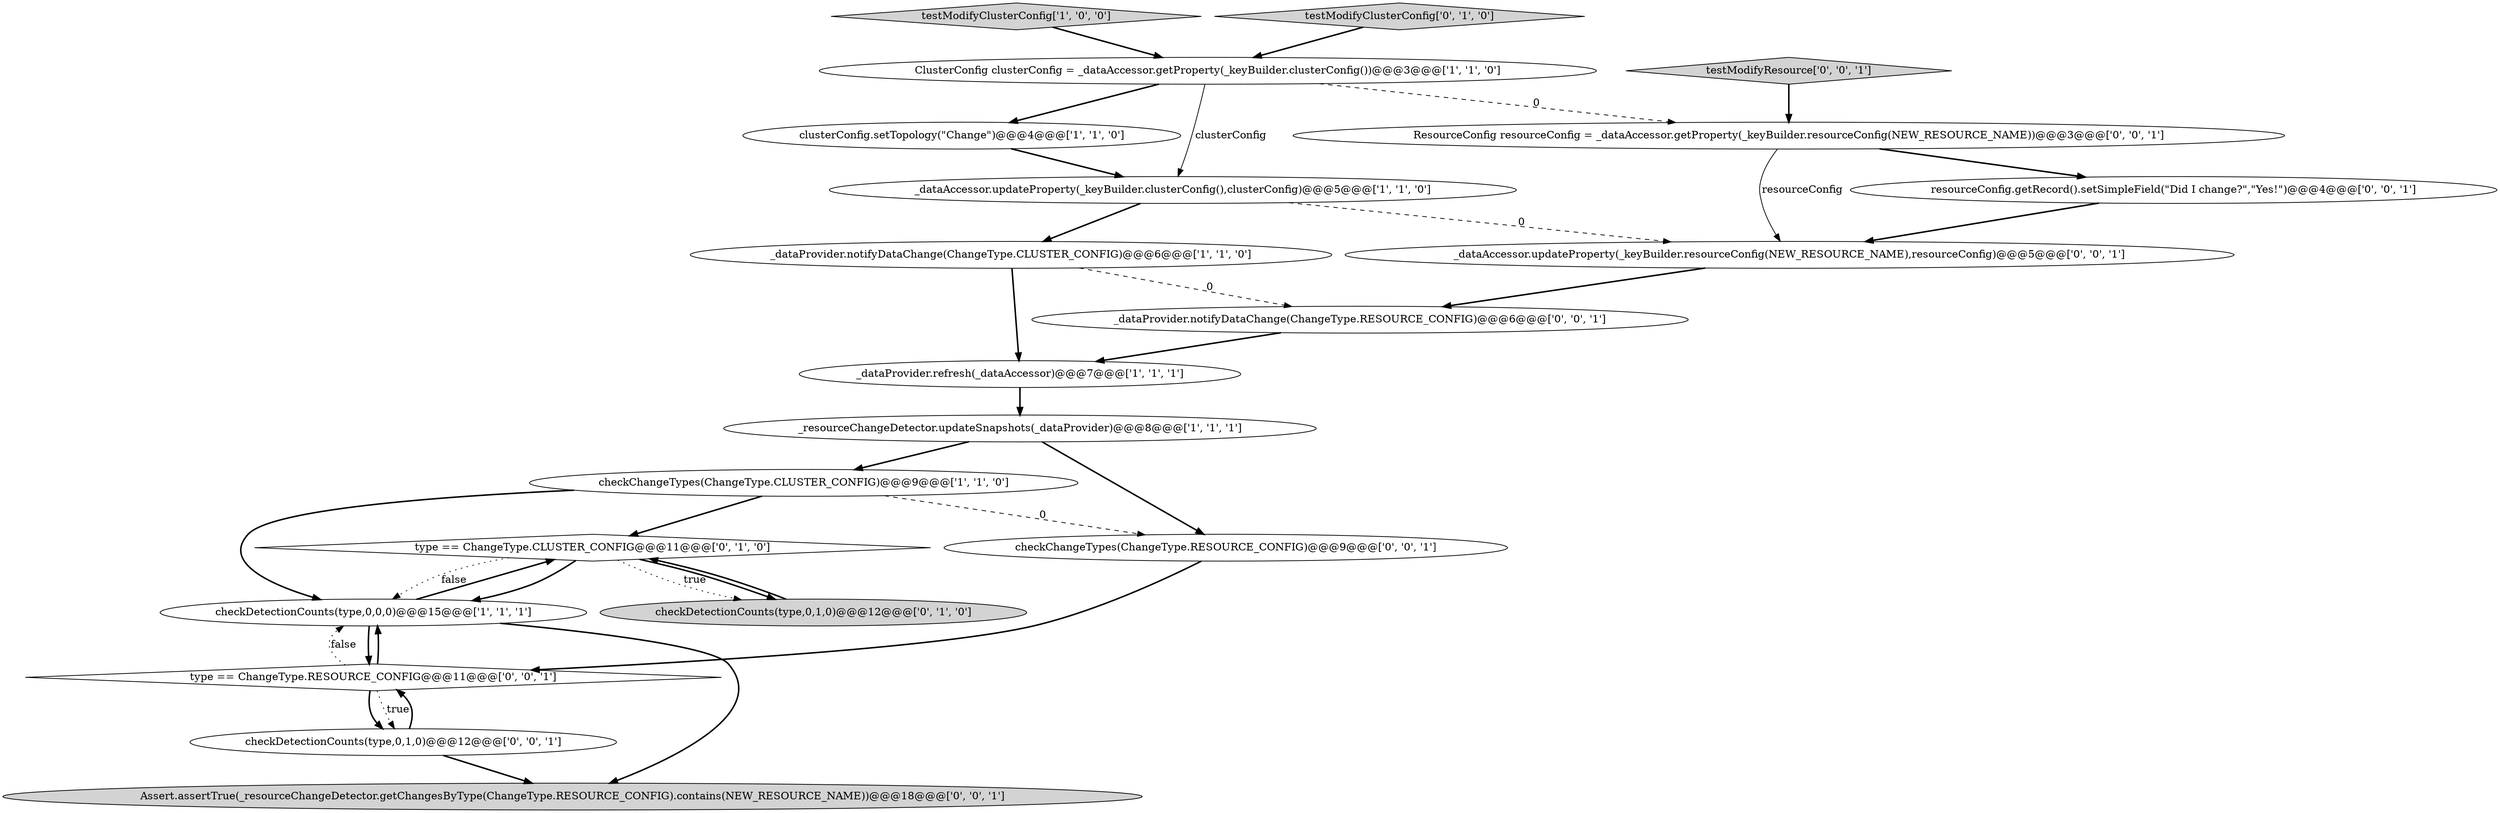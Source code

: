 digraph {
11 [style = filled, label = "type == ChangeType.CLUSTER_CONFIG@@@11@@@['0', '1', '0']", fillcolor = white, shape = diamond image = "AAA1AAABBB2BBB"];
8 [style = filled, label = "checkChangeTypes(ChangeType.CLUSTER_CONFIG)@@@9@@@['1', '1', '0']", fillcolor = white, shape = ellipse image = "AAA0AAABBB1BBB"];
20 [style = filled, label = "_dataAccessor.updateProperty(_keyBuilder.resourceConfig(NEW_RESOURCE_NAME),resourceConfig)@@@5@@@['0', '0', '1']", fillcolor = white, shape = ellipse image = "AAA0AAABBB3BBB"];
0 [style = filled, label = "_resourceChangeDetector.updateSnapshots(_dataProvider)@@@8@@@['1', '1', '1']", fillcolor = white, shape = ellipse image = "AAA0AAABBB1BBB"];
18 [style = filled, label = "checkDetectionCounts(type,0,1,0)@@@12@@@['0', '0', '1']", fillcolor = white, shape = ellipse image = "AAA0AAABBB3BBB"];
7 [style = filled, label = "_dataProvider.notifyDataChange(ChangeType.CLUSTER_CONFIG)@@@6@@@['1', '1', '0']", fillcolor = white, shape = ellipse image = "AAA0AAABBB1BBB"];
6 [style = filled, label = "ClusterConfig clusterConfig = _dataAccessor.getProperty(_keyBuilder.clusterConfig())@@@3@@@['1', '1', '0']", fillcolor = white, shape = ellipse image = "AAA0AAABBB1BBB"];
5 [style = filled, label = "_dataProvider.refresh(_dataAccessor)@@@7@@@['1', '1', '1']", fillcolor = white, shape = ellipse image = "AAA0AAABBB1BBB"];
4 [style = filled, label = "testModifyClusterConfig['1', '0', '0']", fillcolor = lightgray, shape = diamond image = "AAA0AAABBB1BBB"];
10 [style = filled, label = "testModifyClusterConfig['0', '1', '0']", fillcolor = lightgray, shape = diamond image = "AAA0AAABBB2BBB"];
16 [style = filled, label = "type == ChangeType.RESOURCE_CONFIG@@@11@@@['0', '0', '1']", fillcolor = white, shape = diamond image = "AAA0AAABBB3BBB"];
3 [style = filled, label = "clusterConfig.setTopology(\"Change\")@@@4@@@['1', '1', '0']", fillcolor = white, shape = ellipse image = "AAA0AAABBB1BBB"];
14 [style = filled, label = "Assert.assertTrue(_resourceChangeDetector.getChangesByType(ChangeType.RESOURCE_CONFIG).contains(NEW_RESOURCE_NAME))@@@18@@@['0', '0', '1']", fillcolor = lightgray, shape = ellipse image = "AAA0AAABBB3BBB"];
15 [style = filled, label = "checkChangeTypes(ChangeType.RESOURCE_CONFIG)@@@9@@@['0', '0', '1']", fillcolor = white, shape = ellipse image = "AAA0AAABBB3BBB"];
9 [style = filled, label = "checkDetectionCounts(type,0,1,0)@@@12@@@['0', '1', '0']", fillcolor = lightgray, shape = ellipse image = "AAA1AAABBB2BBB"];
17 [style = filled, label = "ResourceConfig resourceConfig = _dataAccessor.getProperty(_keyBuilder.resourceConfig(NEW_RESOURCE_NAME))@@@3@@@['0', '0', '1']", fillcolor = white, shape = ellipse image = "AAA0AAABBB3BBB"];
19 [style = filled, label = "testModifyResource['0', '0', '1']", fillcolor = lightgray, shape = diamond image = "AAA0AAABBB3BBB"];
12 [style = filled, label = "resourceConfig.getRecord().setSimpleField(\"Did I change?\",\"Yes!\")@@@4@@@['0', '0', '1']", fillcolor = white, shape = ellipse image = "AAA0AAABBB3BBB"];
2 [style = filled, label = "_dataAccessor.updateProperty(_keyBuilder.clusterConfig(),clusterConfig)@@@5@@@['1', '1', '0']", fillcolor = white, shape = ellipse image = "AAA0AAABBB1BBB"];
1 [style = filled, label = "checkDetectionCounts(type,0,0,0)@@@15@@@['1', '1', '1']", fillcolor = white, shape = ellipse image = "AAA0AAABBB1BBB"];
13 [style = filled, label = "_dataProvider.notifyDataChange(ChangeType.RESOURCE_CONFIG)@@@6@@@['0', '0', '1']", fillcolor = white, shape = ellipse image = "AAA0AAABBB3BBB"];
11->9 [style = dotted, label="true"];
4->6 [style = bold, label=""];
9->11 [style = bold, label=""];
10->6 [style = bold, label=""];
3->2 [style = bold, label=""];
2->7 [style = bold, label=""];
16->18 [style = bold, label=""];
2->20 [style = dashed, label="0"];
16->18 [style = dotted, label="true"];
11->9 [style = bold, label=""];
17->12 [style = bold, label=""];
11->1 [style = bold, label=""];
6->17 [style = dashed, label="0"];
0->8 [style = bold, label=""];
1->14 [style = bold, label=""];
7->13 [style = dashed, label="0"];
1->11 [style = bold, label=""];
16->1 [style = dotted, label="false"];
6->2 [style = solid, label="clusterConfig"];
8->1 [style = bold, label=""];
11->1 [style = dotted, label="false"];
8->11 [style = bold, label=""];
5->0 [style = bold, label=""];
20->13 [style = bold, label=""];
0->15 [style = bold, label=""];
16->1 [style = bold, label=""];
17->20 [style = solid, label="resourceConfig"];
19->17 [style = bold, label=""];
8->15 [style = dashed, label="0"];
6->3 [style = bold, label=""];
18->16 [style = bold, label=""];
15->16 [style = bold, label=""];
12->20 [style = bold, label=""];
7->5 [style = bold, label=""];
18->14 [style = bold, label=""];
1->16 [style = bold, label=""];
13->5 [style = bold, label=""];
}
